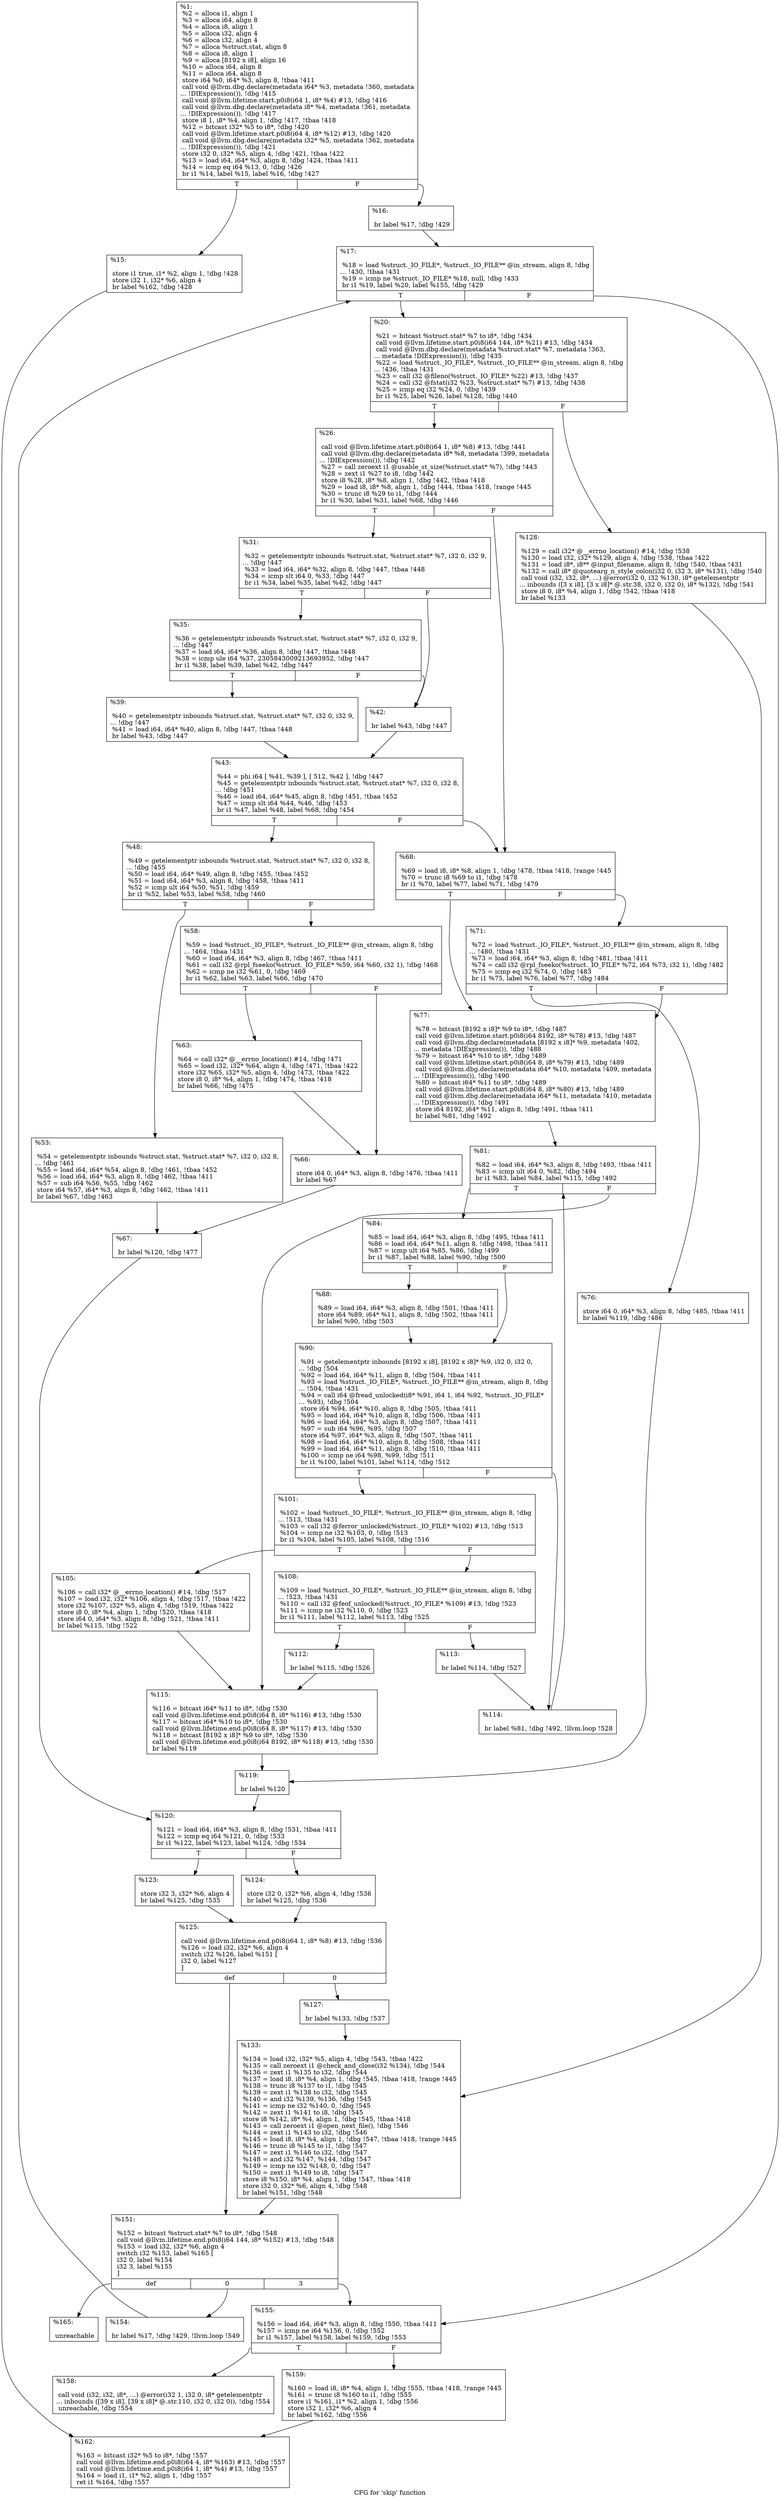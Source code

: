 digraph "CFG for 'skip' function" {
	label="CFG for 'skip' function";

	Node0x19b8ba0 [shape=record,label="{%1:\l  %2 = alloca i1, align 1\l  %3 = alloca i64, align 8\l  %4 = alloca i8, align 1\l  %5 = alloca i32, align 4\l  %6 = alloca i32, align 4\l  %7 = alloca %struct.stat, align 8\l  %8 = alloca i8, align 1\l  %9 = alloca [8192 x i8], align 16\l  %10 = alloca i64, align 8\l  %11 = alloca i64, align 8\l  store i64 %0, i64* %3, align 8, !tbaa !411\l  call void @llvm.dbg.declare(metadata i64* %3, metadata !360, metadata\l... !DIExpression()), !dbg !415\l  call void @llvm.lifetime.start.p0i8(i64 1, i8* %4) #13, !dbg !416\l  call void @llvm.dbg.declare(metadata i8* %4, metadata !361, metadata\l... !DIExpression()), !dbg !417\l  store i8 1, i8* %4, align 1, !dbg !417, !tbaa !418\l  %12 = bitcast i32* %5 to i8*, !dbg !420\l  call void @llvm.lifetime.start.p0i8(i64 4, i8* %12) #13, !dbg !420\l  call void @llvm.dbg.declare(metadata i32* %5, metadata !362, metadata\l... !DIExpression()), !dbg !421\l  store i32 0, i32* %5, align 4, !dbg !421, !tbaa !422\l  %13 = load i64, i64* %3, align 8, !dbg !424, !tbaa !411\l  %14 = icmp eq i64 %13, 0, !dbg !426\l  br i1 %14, label %15, label %16, !dbg !427\l|{<s0>T|<s1>F}}"];
	Node0x19b8ba0:s0 -> Node0x198cbf0;
	Node0x19b8ba0:s1 -> Node0x198cc40;
	Node0x198cbf0 [shape=record,label="{%15:\l\l  store i1 true, i1* %2, align 1, !dbg !428\l  store i32 1, i32* %6, align 4\l  br label %162, !dbg !428\l}"];
	Node0x198cbf0 -> Node0x198d9b0;
	Node0x198cc40 [shape=record,label="{%16:\l\l  br label %17, !dbg !429\l}"];
	Node0x198cc40 -> Node0x198cc90;
	Node0x198cc90 [shape=record,label="{%17:\l\l  %18 = load %struct._IO_FILE*, %struct._IO_FILE** @in_stream, align 8, !dbg\l... !430, !tbaa !431\l  %19 = icmp ne %struct._IO_FILE* %18, null, !dbg !433\l  br i1 %19, label %20, label %155, !dbg !429\l|{<s0>T|<s1>F}}"];
	Node0x198cc90:s0 -> Node0x198cce0;
	Node0x198cc90:s1 -> Node0x198d8c0;
	Node0x198cce0 [shape=record,label="{%20:\l\l  %21 = bitcast %struct.stat* %7 to i8*, !dbg !434\l  call void @llvm.lifetime.start.p0i8(i64 144, i8* %21) #13, !dbg !434\l  call void @llvm.dbg.declare(metadata %struct.stat* %7, metadata !363,\l... metadata !DIExpression()), !dbg !435\l  %22 = load %struct._IO_FILE*, %struct._IO_FILE** @in_stream, align 8, !dbg\l... !436, !tbaa !431\l  %23 = call i32 @fileno(%struct._IO_FILE* %22) #13, !dbg !437\l  %24 = call i32 @fstat(i32 %23, %struct.stat* %7) #13, !dbg !438\l  %25 = icmp eq i32 %24, 0, !dbg !439\l  br i1 %25, label %26, label %128, !dbg !440\l|{<s0>T|<s1>F}}"];
	Node0x198cce0:s0 -> Node0x198cd30;
	Node0x198cce0:s1 -> Node0x198d780;
	Node0x198cd30 [shape=record,label="{%26:\l\l  call void @llvm.lifetime.start.p0i8(i64 1, i8* %8) #13, !dbg !441\l  call void @llvm.dbg.declare(metadata i8* %8, metadata !399, metadata\l... !DIExpression()), !dbg !442\l  %27 = call zeroext i1 @usable_st_size(%struct.stat* %7), !dbg !443\l  %28 = zext i1 %27 to i8, !dbg !442\l  store i8 %28, i8* %8, align 1, !dbg !442, !tbaa !418\l  %29 = load i8, i8* %8, align 1, !dbg !444, !tbaa !418, !range !445\l  %30 = trunc i8 %29 to i1, !dbg !444\l  br i1 %30, label %31, label %68, !dbg !446\l|{<s0>T|<s1>F}}"];
	Node0x198cd30:s0 -> Node0x198cd80;
	Node0x198cd30:s1 -> Node0x198d0f0;
	Node0x198cd80 [shape=record,label="{%31:\l\l  %32 = getelementptr inbounds %struct.stat, %struct.stat* %7, i32 0, i32 9,\l... !dbg !447\l  %33 = load i64, i64* %32, align 8, !dbg !447, !tbaa !448\l  %34 = icmp slt i64 0, %33, !dbg !447\l  br i1 %34, label %35, label %42, !dbg !447\l|{<s0>T|<s1>F}}"];
	Node0x198cd80:s0 -> Node0x198cdd0;
	Node0x198cd80:s1 -> Node0x198ce70;
	Node0x198cdd0 [shape=record,label="{%35:\l\l  %36 = getelementptr inbounds %struct.stat, %struct.stat* %7, i32 0, i32 9,\l... !dbg !447\l  %37 = load i64, i64* %36, align 8, !dbg !447, !tbaa !448\l  %38 = icmp ule i64 %37, 2305843009213693952, !dbg !447\l  br i1 %38, label %39, label %42, !dbg !447\l|{<s0>T|<s1>F}}"];
	Node0x198cdd0:s0 -> Node0x198ce20;
	Node0x198cdd0:s1 -> Node0x198ce70;
	Node0x198ce20 [shape=record,label="{%39:\l\l  %40 = getelementptr inbounds %struct.stat, %struct.stat* %7, i32 0, i32 9,\l... !dbg !447\l  %41 = load i64, i64* %40, align 8, !dbg !447, !tbaa !448\l  br label %43, !dbg !447\l}"];
	Node0x198ce20 -> Node0x198cec0;
	Node0x198ce70 [shape=record,label="{%42:\l\l  br label %43, !dbg !447\l}"];
	Node0x198ce70 -> Node0x198cec0;
	Node0x198cec0 [shape=record,label="{%43:\l\l  %44 = phi i64 [ %41, %39 ], [ 512, %42 ], !dbg !447\l  %45 = getelementptr inbounds %struct.stat, %struct.stat* %7, i32 0, i32 8,\l... !dbg !451\l  %46 = load i64, i64* %45, align 8, !dbg !451, !tbaa !452\l  %47 = icmp slt i64 %44, %46, !dbg !453\l  br i1 %47, label %48, label %68, !dbg !454\l|{<s0>T|<s1>F}}"];
	Node0x198cec0:s0 -> Node0x198cf10;
	Node0x198cec0:s1 -> Node0x198d0f0;
	Node0x198cf10 [shape=record,label="{%48:\l\l  %49 = getelementptr inbounds %struct.stat, %struct.stat* %7, i32 0, i32 8,\l... !dbg !455\l  %50 = load i64, i64* %49, align 8, !dbg !455, !tbaa !452\l  %51 = load i64, i64* %3, align 8, !dbg !458, !tbaa !411\l  %52 = icmp ult i64 %50, %51, !dbg !459\l  br i1 %52, label %53, label %58, !dbg !460\l|{<s0>T|<s1>F}}"];
	Node0x198cf10:s0 -> Node0x198cf60;
	Node0x198cf10:s1 -> Node0x198cfb0;
	Node0x198cf60 [shape=record,label="{%53:\l\l  %54 = getelementptr inbounds %struct.stat, %struct.stat* %7, i32 0, i32 8,\l... !dbg !461\l  %55 = load i64, i64* %54, align 8, !dbg !461, !tbaa !452\l  %56 = load i64, i64* %3, align 8, !dbg !462, !tbaa !411\l  %57 = sub i64 %56, %55, !dbg !462\l  store i64 %57, i64* %3, align 8, !dbg !462, !tbaa !411\l  br label %67, !dbg !463\l}"];
	Node0x198cf60 -> Node0x198d0a0;
	Node0x198cfb0 [shape=record,label="{%58:\l\l  %59 = load %struct._IO_FILE*, %struct._IO_FILE** @in_stream, align 8, !dbg\l... !464, !tbaa !431\l  %60 = load i64, i64* %3, align 8, !dbg !467, !tbaa !411\l  %61 = call i32 @rpl_fseeko(%struct._IO_FILE* %59, i64 %60, i32 1), !dbg !468\l  %62 = icmp ne i32 %61, 0, !dbg !469\l  br i1 %62, label %63, label %66, !dbg !470\l|{<s0>T|<s1>F}}"];
	Node0x198cfb0:s0 -> Node0x198d000;
	Node0x198cfb0:s1 -> Node0x198d050;
	Node0x198d000 [shape=record,label="{%63:\l\l  %64 = call i32* @__errno_location() #14, !dbg !471\l  %65 = load i32, i32* %64, align 4, !dbg !471, !tbaa !422\l  store i32 %65, i32* %5, align 4, !dbg !473, !tbaa !422\l  store i8 0, i8* %4, align 1, !dbg !474, !tbaa !418\l  br label %66, !dbg !475\l}"];
	Node0x198d000 -> Node0x198d050;
	Node0x198d050 [shape=record,label="{%66:\l\l  store i64 0, i64* %3, align 8, !dbg !476, !tbaa !411\l  br label %67\l}"];
	Node0x198d050 -> Node0x198d0a0;
	Node0x198d0a0 [shape=record,label="{%67:\l\l  br label %120, !dbg !477\l}"];
	Node0x198d0a0 -> Node0x198d5f0;
	Node0x198d0f0 [shape=record,label="{%68:\l\l  %69 = load i8, i8* %8, align 1, !dbg !478, !tbaa !418, !range !445\l  %70 = trunc i8 %69 to i1, !dbg !478\l  br i1 %70, label %77, label %71, !dbg !479\l|{<s0>T|<s1>F}}"];
	Node0x198d0f0:s0 -> Node0x198d1e0;
	Node0x198d0f0:s1 -> Node0x198d140;
	Node0x198d140 [shape=record,label="{%71:\l\l  %72 = load %struct._IO_FILE*, %struct._IO_FILE** @in_stream, align 8, !dbg\l... !480, !tbaa !431\l  %73 = load i64, i64* %3, align 8, !dbg !481, !tbaa !411\l  %74 = call i32 @rpl_fseeko(%struct._IO_FILE* %72, i64 %73, i32 1), !dbg !482\l  %75 = icmp eq i32 %74, 0, !dbg !483\l  br i1 %75, label %76, label %77, !dbg !484\l|{<s0>T|<s1>F}}"];
	Node0x198d140:s0 -> Node0x198d190;
	Node0x198d140:s1 -> Node0x198d1e0;
	Node0x198d190 [shape=record,label="{%76:\l\l  store i64 0, i64* %3, align 8, !dbg !485, !tbaa !411\l  br label %119, !dbg !486\l}"];
	Node0x198d190 -> Node0x198d5a0;
	Node0x198d1e0 [shape=record,label="{%77:\l\l  %78 = bitcast [8192 x i8]* %9 to i8*, !dbg !487\l  call void @llvm.lifetime.start.p0i8(i64 8192, i8* %78) #13, !dbg !487\l  call void @llvm.dbg.declare(metadata [8192 x i8]* %9, metadata !402,\l... metadata !DIExpression()), !dbg !488\l  %79 = bitcast i64* %10 to i8*, !dbg !489\l  call void @llvm.lifetime.start.p0i8(i64 8, i8* %79) #13, !dbg !489\l  call void @llvm.dbg.declare(metadata i64* %10, metadata !409, metadata\l... !DIExpression()), !dbg !490\l  %80 = bitcast i64* %11 to i8*, !dbg !489\l  call void @llvm.lifetime.start.p0i8(i64 8, i8* %80) #13, !dbg !489\l  call void @llvm.dbg.declare(metadata i64* %11, metadata !410, metadata\l... !DIExpression()), !dbg !491\l  store i64 8192, i64* %11, align 8, !dbg !491, !tbaa !411\l  br label %81, !dbg !492\l}"];
	Node0x198d1e0 -> Node0x198d230;
	Node0x198d230 [shape=record,label="{%81:\l\l  %82 = load i64, i64* %3, align 8, !dbg !493, !tbaa !411\l  %83 = icmp ult i64 0, %82, !dbg !494\l  br i1 %83, label %84, label %115, !dbg !492\l|{<s0>T|<s1>F}}"];
	Node0x198d230:s0 -> Node0x198d280;
	Node0x198d230:s1 -> Node0x198d550;
	Node0x198d280 [shape=record,label="{%84:\l\l  %85 = load i64, i64* %3, align 8, !dbg !495, !tbaa !411\l  %86 = load i64, i64* %11, align 8, !dbg !498, !tbaa !411\l  %87 = icmp ult i64 %85, %86, !dbg !499\l  br i1 %87, label %88, label %90, !dbg !500\l|{<s0>T|<s1>F}}"];
	Node0x198d280:s0 -> Node0x198d2d0;
	Node0x198d280:s1 -> Node0x198d320;
	Node0x198d2d0 [shape=record,label="{%88:\l\l  %89 = load i64, i64* %3, align 8, !dbg !501, !tbaa !411\l  store i64 %89, i64* %11, align 8, !dbg !502, !tbaa !411\l  br label %90, !dbg !503\l}"];
	Node0x198d2d0 -> Node0x198d320;
	Node0x198d320 [shape=record,label="{%90:\l\l  %91 = getelementptr inbounds [8192 x i8], [8192 x i8]* %9, i32 0, i32 0,\l... !dbg !504\l  %92 = load i64, i64* %11, align 8, !dbg !504, !tbaa !411\l  %93 = load %struct._IO_FILE*, %struct._IO_FILE** @in_stream, align 8, !dbg\l... !504, !tbaa !431\l  %94 = call i64 @fread_unlocked(i8* %91, i64 1, i64 %92, %struct._IO_FILE*\l... %93), !dbg !504\l  store i64 %94, i64* %10, align 8, !dbg !505, !tbaa !411\l  %95 = load i64, i64* %10, align 8, !dbg !506, !tbaa !411\l  %96 = load i64, i64* %3, align 8, !dbg !507, !tbaa !411\l  %97 = sub i64 %96, %95, !dbg !507\l  store i64 %97, i64* %3, align 8, !dbg !507, !tbaa !411\l  %98 = load i64, i64* %10, align 8, !dbg !508, !tbaa !411\l  %99 = load i64, i64* %11, align 8, !dbg !510, !tbaa !411\l  %100 = icmp ne i64 %98, %99, !dbg !511\l  br i1 %100, label %101, label %114, !dbg !512\l|{<s0>T|<s1>F}}"];
	Node0x198d320:s0 -> Node0x198d370;
	Node0x198d320:s1 -> Node0x198d500;
	Node0x198d370 [shape=record,label="{%101:\l\l  %102 = load %struct._IO_FILE*, %struct._IO_FILE** @in_stream, align 8, !dbg\l... !513, !tbaa !431\l  %103 = call i32 @ferror_unlocked(%struct._IO_FILE* %102) #13, !dbg !513\l  %104 = icmp ne i32 %103, 0, !dbg !513\l  br i1 %104, label %105, label %108, !dbg !516\l|{<s0>T|<s1>F}}"];
	Node0x198d370:s0 -> Node0x198d3c0;
	Node0x198d370:s1 -> Node0x198d410;
	Node0x198d3c0 [shape=record,label="{%105:\l\l  %106 = call i32* @__errno_location() #14, !dbg !517\l  %107 = load i32, i32* %106, align 4, !dbg !517, !tbaa !422\l  store i32 %107, i32* %5, align 4, !dbg !519, !tbaa !422\l  store i8 0, i8* %4, align 1, !dbg !520, !tbaa !418\l  store i64 0, i64* %3, align 8, !dbg !521, !tbaa !411\l  br label %115, !dbg !522\l}"];
	Node0x198d3c0 -> Node0x198d550;
	Node0x198d410 [shape=record,label="{%108:\l\l  %109 = load %struct._IO_FILE*, %struct._IO_FILE** @in_stream, align 8, !dbg\l... !523, !tbaa !431\l  %110 = call i32 @feof_unlocked(%struct._IO_FILE* %109) #13, !dbg !523\l  %111 = icmp ne i32 %110, 0, !dbg !523\l  br i1 %111, label %112, label %113, !dbg !525\l|{<s0>T|<s1>F}}"];
	Node0x198d410:s0 -> Node0x198d460;
	Node0x198d410:s1 -> Node0x198d4b0;
	Node0x198d460 [shape=record,label="{%112:\l\l  br label %115, !dbg !526\l}"];
	Node0x198d460 -> Node0x198d550;
	Node0x198d4b0 [shape=record,label="{%113:\l\l  br label %114, !dbg !527\l}"];
	Node0x198d4b0 -> Node0x198d500;
	Node0x198d500 [shape=record,label="{%114:\l\l  br label %81, !dbg !492, !llvm.loop !528\l}"];
	Node0x198d500 -> Node0x198d230;
	Node0x198d550 [shape=record,label="{%115:\l\l  %116 = bitcast i64* %11 to i8*, !dbg !530\l  call void @llvm.lifetime.end.p0i8(i64 8, i8* %116) #13, !dbg !530\l  %117 = bitcast i64* %10 to i8*, !dbg !530\l  call void @llvm.lifetime.end.p0i8(i64 8, i8* %117) #13, !dbg !530\l  %118 = bitcast [8192 x i8]* %9 to i8*, !dbg !530\l  call void @llvm.lifetime.end.p0i8(i64 8192, i8* %118) #13, !dbg !530\l  br label %119\l}"];
	Node0x198d550 -> Node0x198d5a0;
	Node0x198d5a0 [shape=record,label="{%119:\l\l  br label %120\l}"];
	Node0x198d5a0 -> Node0x198d5f0;
	Node0x198d5f0 [shape=record,label="{%120:\l\l  %121 = load i64, i64* %3, align 8, !dbg !531, !tbaa !411\l  %122 = icmp eq i64 %121, 0, !dbg !533\l  br i1 %122, label %123, label %124, !dbg !534\l|{<s0>T|<s1>F}}"];
	Node0x198d5f0:s0 -> Node0x198d640;
	Node0x198d5f0:s1 -> Node0x198d690;
	Node0x198d640 [shape=record,label="{%123:\l\l  store i32 3, i32* %6, align 4\l  br label %125, !dbg !535\l}"];
	Node0x198d640 -> Node0x198d6e0;
	Node0x198d690 [shape=record,label="{%124:\l\l  store i32 0, i32* %6, align 4, !dbg !536\l  br label %125, !dbg !536\l}"];
	Node0x198d690 -> Node0x198d6e0;
	Node0x198d6e0 [shape=record,label="{%125:\l\l  call void @llvm.lifetime.end.p0i8(i64 1, i8* %8) #13, !dbg !536\l  %126 = load i32, i32* %6, align 4\l  switch i32 %126, label %151 [\l    i32 0, label %127\l  ]\l|{<s0>def|<s1>0}}"];
	Node0x198d6e0:s0 -> Node0x198d820;
	Node0x198d6e0:s1 -> Node0x198d730;
	Node0x198d730 [shape=record,label="{%127:\l\l  br label %133, !dbg !537\l}"];
	Node0x198d730 -> Node0x198d7d0;
	Node0x198d780 [shape=record,label="{%128:\l\l  %129 = call i32* @__errno_location() #14, !dbg !538\l  %130 = load i32, i32* %129, align 4, !dbg !538, !tbaa !422\l  %131 = load i8*, i8** @input_filename, align 8, !dbg !540, !tbaa !431\l  %132 = call i8* @quotearg_n_style_colon(i32 0, i32 3, i8* %131), !dbg !540\l  call void (i32, i32, i8*, ...) @error(i32 0, i32 %130, i8* getelementptr\l... inbounds ([3 x i8], [3 x i8]* @.str.38, i32 0, i32 0), i8* %132), !dbg !541\l  store i8 0, i8* %4, align 1, !dbg !542, !tbaa !418\l  br label %133\l}"];
	Node0x198d780 -> Node0x198d7d0;
	Node0x198d7d0 [shape=record,label="{%133:\l\l  %134 = load i32, i32* %5, align 4, !dbg !543, !tbaa !422\l  %135 = call zeroext i1 @check_and_close(i32 %134), !dbg !544\l  %136 = zext i1 %135 to i32, !dbg !544\l  %137 = load i8, i8* %4, align 1, !dbg !545, !tbaa !418, !range !445\l  %138 = trunc i8 %137 to i1, !dbg !545\l  %139 = zext i1 %138 to i32, !dbg !545\l  %140 = and i32 %139, %136, !dbg !545\l  %141 = icmp ne i32 %140, 0, !dbg !545\l  %142 = zext i1 %141 to i8, !dbg !545\l  store i8 %142, i8* %4, align 1, !dbg !545, !tbaa !418\l  %143 = call zeroext i1 @open_next_file(), !dbg !546\l  %144 = zext i1 %143 to i32, !dbg !546\l  %145 = load i8, i8* %4, align 1, !dbg !547, !tbaa !418, !range !445\l  %146 = trunc i8 %145 to i1, !dbg !547\l  %147 = zext i1 %146 to i32, !dbg !547\l  %148 = and i32 %147, %144, !dbg !547\l  %149 = icmp ne i32 %148, 0, !dbg !547\l  %150 = zext i1 %149 to i8, !dbg !547\l  store i8 %150, i8* %4, align 1, !dbg !547, !tbaa !418\l  store i32 0, i32* %6, align 4, !dbg !548\l  br label %151, !dbg !548\l}"];
	Node0x198d7d0 -> Node0x198d820;
	Node0x198d820 [shape=record,label="{%151:\l\l  %152 = bitcast %struct.stat* %7 to i8*, !dbg !548\l  call void @llvm.lifetime.end.p0i8(i64 144, i8* %152) #13, !dbg !548\l  %153 = load i32, i32* %6, align 4\l  switch i32 %153, label %165 [\l    i32 0, label %154\l    i32 3, label %155\l  ]\l|{<s0>def|<s1>0|<s2>3}}"];
	Node0x198d820:s0 -> Node0x198da00;
	Node0x198d820:s1 -> Node0x198d870;
	Node0x198d820:s2 -> Node0x198d8c0;
	Node0x198d870 [shape=record,label="{%154:\l\l  br label %17, !dbg !429, !llvm.loop !549\l}"];
	Node0x198d870 -> Node0x198cc90;
	Node0x198d8c0 [shape=record,label="{%155:\l\l  %156 = load i64, i64* %3, align 8, !dbg !550, !tbaa !411\l  %157 = icmp ne i64 %156, 0, !dbg !552\l  br i1 %157, label %158, label %159, !dbg !553\l|{<s0>T|<s1>F}}"];
	Node0x198d8c0:s0 -> Node0x198d910;
	Node0x198d8c0:s1 -> Node0x198d960;
	Node0x198d910 [shape=record,label="{%158:\l\l  call void (i32, i32, i8*, ...) @error(i32 1, i32 0, i8* getelementptr\l... inbounds ([39 x i8], [39 x i8]* @.str.110, i32 0, i32 0)), !dbg !554\l  unreachable, !dbg !554\l}"];
	Node0x198d960 [shape=record,label="{%159:\l\l  %160 = load i8, i8* %4, align 1, !dbg !555, !tbaa !418, !range !445\l  %161 = trunc i8 %160 to i1, !dbg !555\l  store i1 %161, i1* %2, align 1, !dbg !556\l  store i32 1, i32* %6, align 4\l  br label %162, !dbg !556\l}"];
	Node0x198d960 -> Node0x198d9b0;
	Node0x198d9b0 [shape=record,label="{%162:\l\l  %163 = bitcast i32* %5 to i8*, !dbg !557\l  call void @llvm.lifetime.end.p0i8(i64 4, i8* %163) #13, !dbg !557\l  call void @llvm.lifetime.end.p0i8(i64 1, i8* %4) #13, !dbg !557\l  %164 = load i1, i1* %2, align 1, !dbg !557\l  ret i1 %164, !dbg !557\l}"];
	Node0x198da00 [shape=record,label="{%165:\l\l  unreachable\l}"];
}
